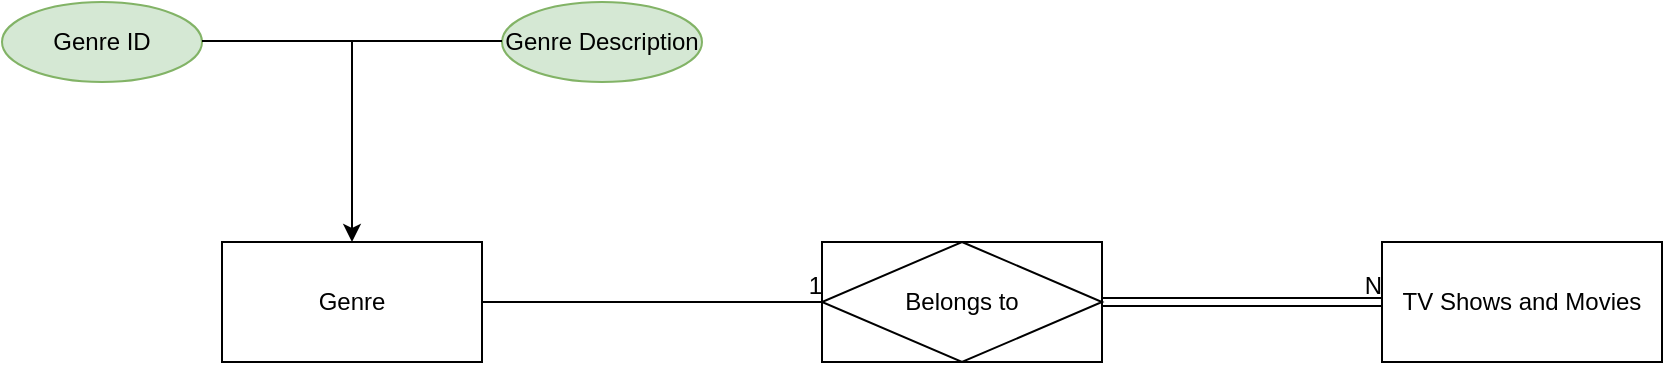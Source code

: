 <mxfile version="15.9.1" type="github"><diagram id="vIxli9DI9CL3hc1L__Mi" name="Page-1"><mxGraphModel dx="1422" dy="780" grid="1" gridSize="10" guides="1" tooltips="1" connect="1" arrows="1" fold="1" page="1" pageScale="1" pageWidth="1654" pageHeight="2336" math="0" shadow="0"><root><mxCell id="0"/><mxCell id="1" parent="0"/><mxCell id="NIfGBF_LidaSrqxh-zxE-1" value="Genre" style="whiteSpace=wrap;html=1;align=center;" vertex="1" parent="1"><mxGeometry x="340" y="180" width="130" height="60" as="geometry"/></mxCell><mxCell id="NIfGBF_LidaSrqxh-zxE-2" value="Genre ID" style="ellipse;whiteSpace=wrap;html=1;align=center;fillColor=#d5e8d4;strokeColor=#82b366;" vertex="1" parent="1"><mxGeometry x="230" y="60" width="100" height="40" as="geometry"/></mxCell><mxCell id="NIfGBF_LidaSrqxh-zxE-3" value="Genre Description" style="ellipse;whiteSpace=wrap;html=1;align=center;fillColor=#d5e8d4;strokeColor=#82b366;" vertex="1" parent="1"><mxGeometry x="480" y="60" width="100" height="40" as="geometry"/></mxCell><mxCell id="NIfGBF_LidaSrqxh-zxE-6" value="" style="endArrow=classic;html=1;rounded=0;entryX=0.5;entryY=0;entryDx=0;entryDy=0;" edge="1" parent="1" target="NIfGBF_LidaSrqxh-zxE-1"><mxGeometry width="50" height="50" relative="1" as="geometry"><mxPoint x="405" y="80" as="sourcePoint"/><mxPoint x="390" y="100.5" as="targetPoint"/></mxGeometry></mxCell><mxCell id="NIfGBF_LidaSrqxh-zxE-7" value="" style="endArrow=none;html=1;rounded=0;" edge="1" parent="1"><mxGeometry width="50" height="50" relative="1" as="geometry"><mxPoint x="330" y="79.5" as="sourcePoint"/><mxPoint x="480" y="79.5" as="targetPoint"/></mxGeometry></mxCell><mxCell id="NIfGBF_LidaSrqxh-zxE-9" value="Belongs to" style="shape=associativeEntity;whiteSpace=wrap;html=1;align=center;" vertex="1" parent="1"><mxGeometry x="640" y="180" width="140" height="60" as="geometry"/></mxCell><mxCell id="NIfGBF_LidaSrqxh-zxE-10" value="" style="endArrow=none;html=1;rounded=0;exitX=1;exitY=0.5;exitDx=0;exitDy=0;entryX=0;entryY=0.5;entryDx=0;entryDy=0;" edge="1" parent="1" source="NIfGBF_LidaSrqxh-zxE-1" target="NIfGBF_LidaSrqxh-zxE-9"><mxGeometry relative="1" as="geometry"><mxPoint x="470" y="239" as="sourcePoint"/><mxPoint x="630" y="239" as="targetPoint"/></mxGeometry></mxCell><mxCell id="NIfGBF_LidaSrqxh-zxE-11" value="1" style="resizable=0;html=1;align=right;verticalAlign=bottom;" connectable="0" vertex="1" parent="NIfGBF_LidaSrqxh-zxE-10"><mxGeometry x="1" relative="1" as="geometry"/></mxCell><mxCell id="NIfGBF_LidaSrqxh-zxE-12" value="TV Shows and Movies" style="whiteSpace=wrap;html=1;align=center;" vertex="1" parent="1"><mxGeometry x="920" y="180" width="140" height="60" as="geometry"/></mxCell><mxCell id="NIfGBF_LidaSrqxh-zxE-13" value="" style="shape=link;html=1;rounded=0;exitX=1;exitY=0.5;exitDx=0;exitDy=0;entryX=0;entryY=0.5;entryDx=0;entryDy=0;" edge="1" parent="1" source="NIfGBF_LidaSrqxh-zxE-9" target="NIfGBF_LidaSrqxh-zxE-12"><mxGeometry relative="1" as="geometry"><mxPoint x="810" y="200" as="sourcePoint"/><mxPoint x="970" y="200" as="targetPoint"/></mxGeometry></mxCell><mxCell id="NIfGBF_LidaSrqxh-zxE-14" value="N" style="resizable=0;html=1;align=right;verticalAlign=bottom;" connectable="0" vertex="1" parent="NIfGBF_LidaSrqxh-zxE-13"><mxGeometry x="1" relative="1" as="geometry"/></mxCell></root></mxGraphModel></diagram></mxfile>